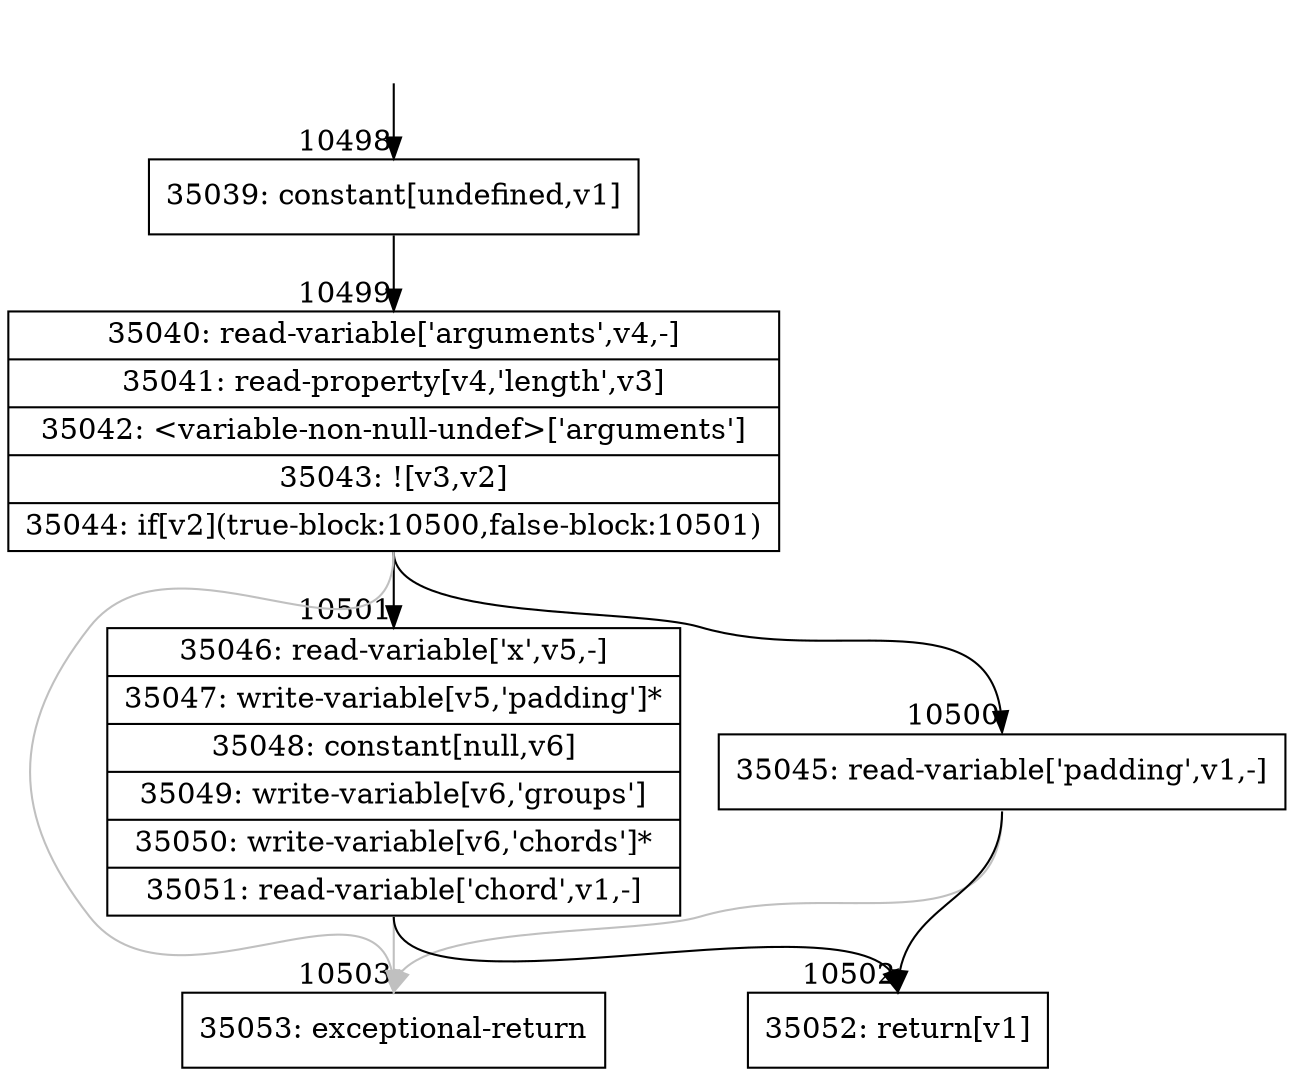 digraph {
rankdir="TD"
BB_entry963[shape=none,label=""];
BB_entry963 -> BB10498 [tailport=s, headport=n, headlabel="    10498"]
BB10498 [shape=record label="{35039: constant[undefined,v1]}" ] 
BB10498 -> BB10499 [tailport=s, headport=n, headlabel="      10499"]
BB10499 [shape=record label="{35040: read-variable['arguments',v4,-]|35041: read-property[v4,'length',v3]|35042: \<variable-non-null-undef\>['arguments']|35043: ![v3,v2]|35044: if[v2](true-block:10500,false-block:10501)}" ] 
BB10499 -> BB10500 [tailport=s, headport=n, headlabel="      10500"]
BB10499 -> BB10501 [tailport=s, headport=n, headlabel="      10501"]
BB10499 -> BB10503 [tailport=s, headport=n, color=gray, headlabel="      10503"]
BB10500 [shape=record label="{35045: read-variable['padding',v1,-]}" ] 
BB10500 -> BB10502 [tailport=s, headport=n, headlabel="      10502"]
BB10500 -> BB10503 [tailport=s, headport=n, color=gray]
BB10501 [shape=record label="{35046: read-variable['x',v5,-]|35047: write-variable[v5,'padding']*|35048: constant[null,v6]|35049: write-variable[v6,'groups']|35050: write-variable[v6,'chords']*|35051: read-variable['chord',v1,-]}" ] 
BB10501 -> BB10502 [tailport=s, headport=n]
BB10501 -> BB10503 [tailport=s, headport=n, color=gray]
BB10502 [shape=record label="{35052: return[v1]}" ] 
BB10503 [shape=record label="{35053: exceptional-return}" ] 
//#$~ 6177
}
